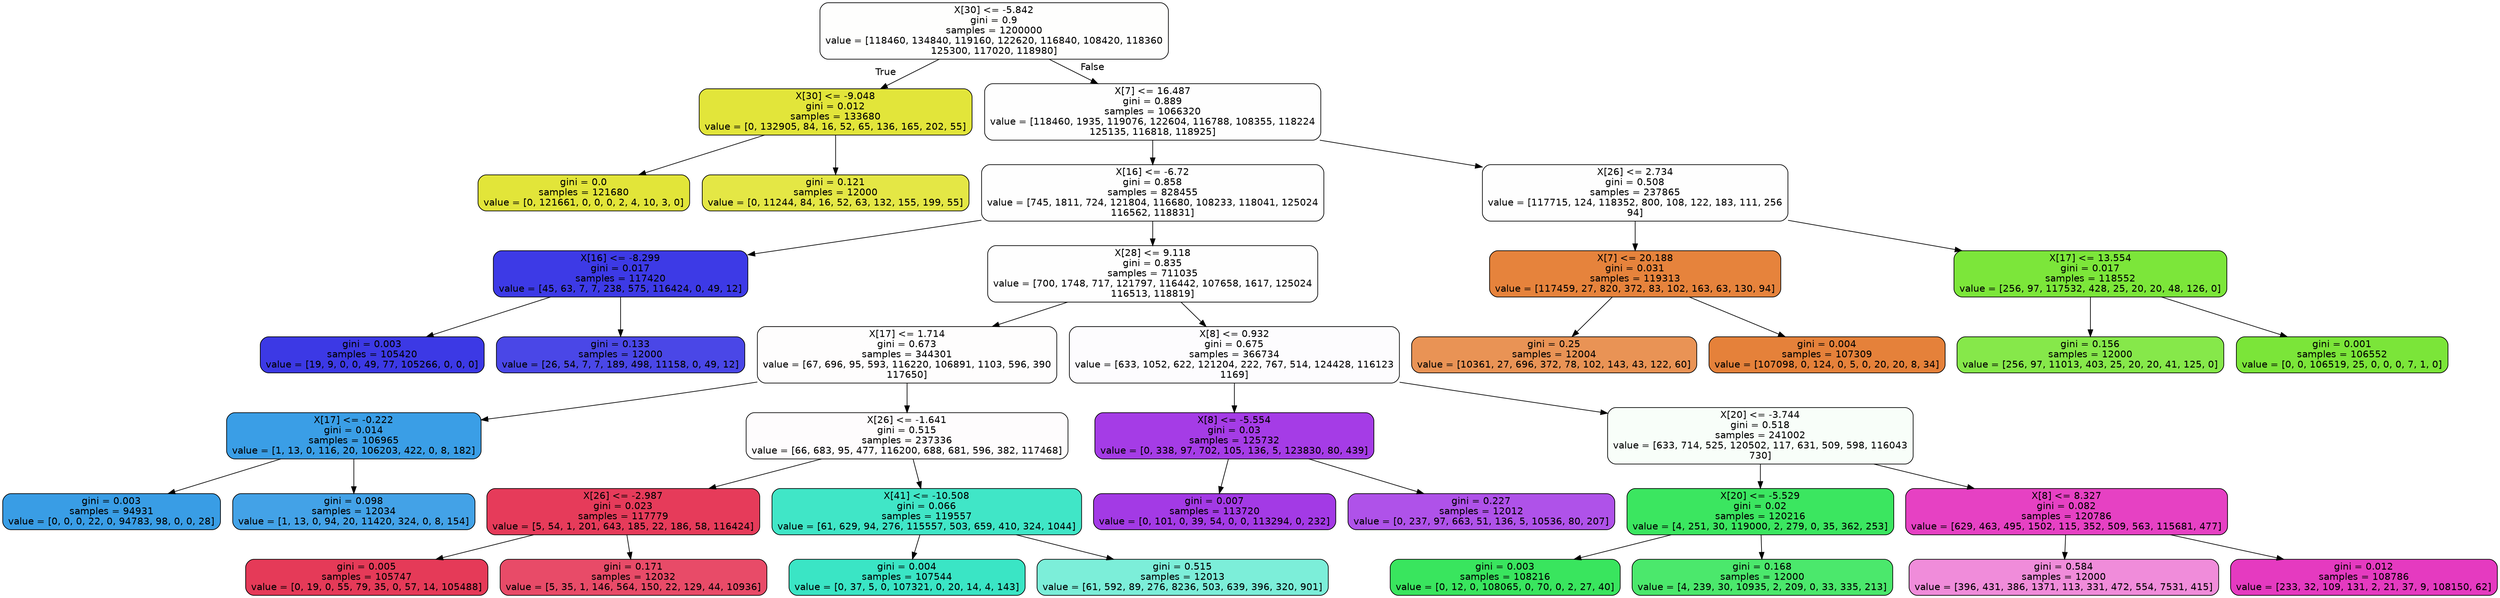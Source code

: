 digraph Tree {
node [shape=box, style="filled, rounded", color="black", fontname=helvetica] ;
edge [fontname=helvetica] ;
0 [label="X[30] <= -5.842\ngini = 0.9\nsamples = 1200000\nvalue = [118460, 134840, 119160, 122620, 116840, 108420, 118360\n125300, 117020, 118980]", fillcolor="#e2e53902"] ;
1 [label="X[30] <= -9.048\ngini = 0.012\nsamples = 133680\nvalue = [0, 132905, 84, 16, 52, 65, 136, 165, 202, 55]", fillcolor="#e2e539fe"] ;
0 -> 1 [labeldistance=2.5, labelangle=45, headlabel="True"] ;
35 [label="gini = 0.0\nsamples = 121680\nvalue = [0, 121661, 0, 0, 0, 2, 4, 10, 3, 0]", fillcolor="#e2e539ff"] ;
1 -> 35 ;
36 [label="gini = 0.121\nsamples = 12000\nvalue = [0, 11244, 84, 16, 52, 63, 132, 155, 199, 55]", fillcolor="#e2e539ef"] ;
1 -> 36 ;
2 [label="X[7] <= 16.487\ngini = 0.889\nsamples = 1066320\nvalue = [118460, 1935, 119076, 122604, 116788, 108355, 118224\n125135, 116818, 118925]", fillcolor="#a339e501"] ;
0 -> 2 [labeldistance=2.5, labelangle=-45, headlabel="False"] ;
3 [label="X[16] <= -6.72\ngini = 0.858\nsamples = 828455\nvalue = [745, 1811, 724, 121804, 116680, 108233, 118041, 125024\n116562, 118831]", fillcolor="#a339e501"] ;
2 -> 3 ;
7 [label="X[16] <= -8.299\ngini = 0.017\nsamples = 117420\nvalue = [45, 63, 7, 7, 238, 575, 116424, 0, 49, 12]", fillcolor="#3c39e5fd"] ;
3 -> 7 ;
33 [label="gini = 0.003\nsamples = 105420\nvalue = [19, 9, 0, 0, 49, 77, 105266, 0, 0, 0]", fillcolor="#3c39e5ff"] ;
7 -> 33 ;
34 [label="gini = 0.133\nsamples = 12000\nvalue = [26, 54, 7, 7, 189, 498, 11158, 0, 49, 12]", fillcolor="#3c39e5ec"] ;
7 -> 34 ;
8 [label="X[28] <= 9.118\ngini = 0.835\nsamples = 711035\nvalue = [700, 1748, 717, 121797, 116442, 107658, 1617, 125024\n116513, 118819]", fillcolor="#a339e501"] ;
3 -> 8 ;
9 [label="X[17] <= 1.714\ngini = 0.673\nsamples = 344301\nvalue = [67, 696, 95, 593, 116220, 106891, 1103, 596, 390\n117650]", fillcolor="#e5395802"] ;
8 -> 9 ;
15 [label="X[17] <= -0.222\ngini = 0.014\nsamples = 106965\nvalue = [1, 13, 0, 116, 20, 106203, 422, 0, 8, 182]", fillcolor="#399de5fd"] ;
9 -> 15 ;
37 [label="gini = 0.003\nsamples = 94931\nvalue = [0, 0, 0, 22, 0, 94783, 98, 0, 0, 28]", fillcolor="#399de5ff"] ;
15 -> 37 ;
38 [label="gini = 0.098\nsamples = 12034\nvalue = [1, 13, 0, 94, 20, 11420, 324, 0, 8, 154]", fillcolor="#399de5f2"] ;
15 -> 38 ;
16 [label="X[26] <= -1.641\ngini = 0.515\nsamples = 237336\nvalue = [66, 683, 95, 477, 116200, 688, 681, 596, 382, 117468]", fillcolor="#e5395803"] ;
9 -> 16 ;
17 [label="X[26] <= -2.987\ngini = 0.023\nsamples = 117779\nvalue = [5, 54, 1, 201, 643, 185, 22, 186, 58, 116424]", fillcolor="#e53958fc"] ;
16 -> 17 ;
27 [label="gini = 0.005\nsamples = 105747\nvalue = [0, 19, 0, 55, 79, 35, 0, 57, 14, 105488]", fillcolor="#e53958fe"] ;
17 -> 27 ;
28 [label="gini = 0.171\nsamples = 12032\nvalue = [5, 35, 1, 146, 564, 150, 22, 129, 44, 10936]", fillcolor="#e53958e7"] ;
17 -> 28 ;
18 [label="X[41] <= -10.508\ngini = 0.066\nsamples = 119557\nvalue = [61, 629, 94, 276, 115557, 503, 659, 410, 324, 1044]", fillcolor="#39e5c5f6"] ;
16 -> 18 ;
21 [label="gini = 0.004\nsamples = 107544\nvalue = [0, 37, 5, 0, 107321, 0, 20, 14, 4, 143]", fillcolor="#39e5c5fe"] ;
18 -> 21 ;
22 [label="gini = 0.515\nsamples = 12013\nvalue = [61, 592, 89, 276, 8236, 503, 639, 396, 320, 901]", fillcolor="#39e5c5a8"] ;
18 -> 22 ;
10 [label="X[8] <= 0.932\ngini = 0.675\nsamples = 366734\nvalue = [633, 1052, 622, 121204, 222, 767, 514, 124428, 116123\n1169]", fillcolor="#a339e503"] ;
8 -> 10 ;
11 [label="X[8] <= -5.554\ngini = 0.03\nsamples = 125732\nvalue = [0, 338, 97, 702, 105, 136, 5, 123830, 80, 439]", fillcolor="#a339e5fb"] ;
10 -> 11 ;
25 [label="gini = 0.007\nsamples = 113720\nvalue = [0, 101, 0, 39, 54, 0, 0, 113294, 0, 232]", fillcolor="#a339e5fe"] ;
11 -> 25 ;
26 [label="gini = 0.227\nsamples = 12012\nvalue = [0, 237, 97, 663, 51, 136, 5, 10536, 80, 207]", fillcolor="#a339e5de"] ;
11 -> 26 ;
12 [label="X[20] <= -3.744\ngini = 0.518\nsamples = 241002\nvalue = [633, 714, 525, 120502, 117, 631, 509, 598, 116043\n730]", fillcolor="#39e55e09"] ;
10 -> 12 ;
13 [label="X[20] <= -5.529\ngini = 0.02\nsamples = 120216\nvalue = [4, 251, 30, 119000, 2, 279, 0, 35, 362, 253]", fillcolor="#39e55efc"] ;
12 -> 13 ;
29 [label="gini = 0.003\nsamples = 108216\nvalue = [0, 12, 0, 108065, 0, 70, 0, 2, 27, 40]", fillcolor="#39e55eff"] ;
13 -> 29 ;
30 [label="gini = 0.168\nsamples = 12000\nvalue = [4, 239, 30, 10935, 2, 209, 0, 33, 335, 213]", fillcolor="#39e55ee8"] ;
13 -> 30 ;
14 [label="X[8] <= 8.327\ngini = 0.082\nsamples = 120786\nvalue = [629, 463, 495, 1502, 115, 352, 509, 563, 115681, 477]", fillcolor="#e539c0f4"] ;
12 -> 14 ;
19 [label="gini = 0.584\nsamples = 12000\nvalue = [396, 431, 386, 1371, 113, 331, 472, 554, 7531, 415]", fillcolor="#e539c094"] ;
14 -> 19 ;
20 [label="gini = 0.012\nsamples = 108786\nvalue = [233, 32, 109, 131, 2, 21, 37, 9, 108150, 62]", fillcolor="#e539c0fe"] ;
14 -> 20 ;
4 [label="X[26] <= 2.734\ngini = 0.508\nsamples = 237865\nvalue = [117715, 124, 118352, 800, 108, 122, 183, 111, 256\n94]", fillcolor="#7be53901"] ;
2 -> 4 ;
5 [label="X[7] <= 20.188\ngini = 0.031\nsamples = 119313\nvalue = [117459, 27, 820, 372, 83, 102, 163, 63, 130, 94]", fillcolor="#e58139fb"] ;
4 -> 5 ;
23 [label="gini = 0.25\nsamples = 12004\nvalue = [10361, 27, 696, 372, 78, 102, 143, 43, 122, 60]", fillcolor="#e58139da"] ;
5 -> 23 ;
24 [label="gini = 0.004\nsamples = 107309\nvalue = [107098, 0, 124, 0, 5, 0, 20, 20, 8, 34]", fillcolor="#e58139fe"] ;
5 -> 24 ;
6 [label="X[17] <= 13.554\ngini = 0.017\nsamples = 118552\nvalue = [256, 97, 117532, 428, 25, 20, 20, 48, 126, 0]", fillcolor="#7be539fd"] ;
4 -> 6 ;
31 [label="gini = 0.156\nsamples = 12000\nvalue = [256, 97, 11013, 403, 25, 20, 20, 41, 125, 0]", fillcolor="#7be539e9"] ;
6 -> 31 ;
32 [label="gini = 0.001\nsamples = 106552\nvalue = [0, 0, 106519, 25, 0, 0, 0, 7, 1, 0]", fillcolor="#7be539ff"] ;
6 -> 32 ;
}